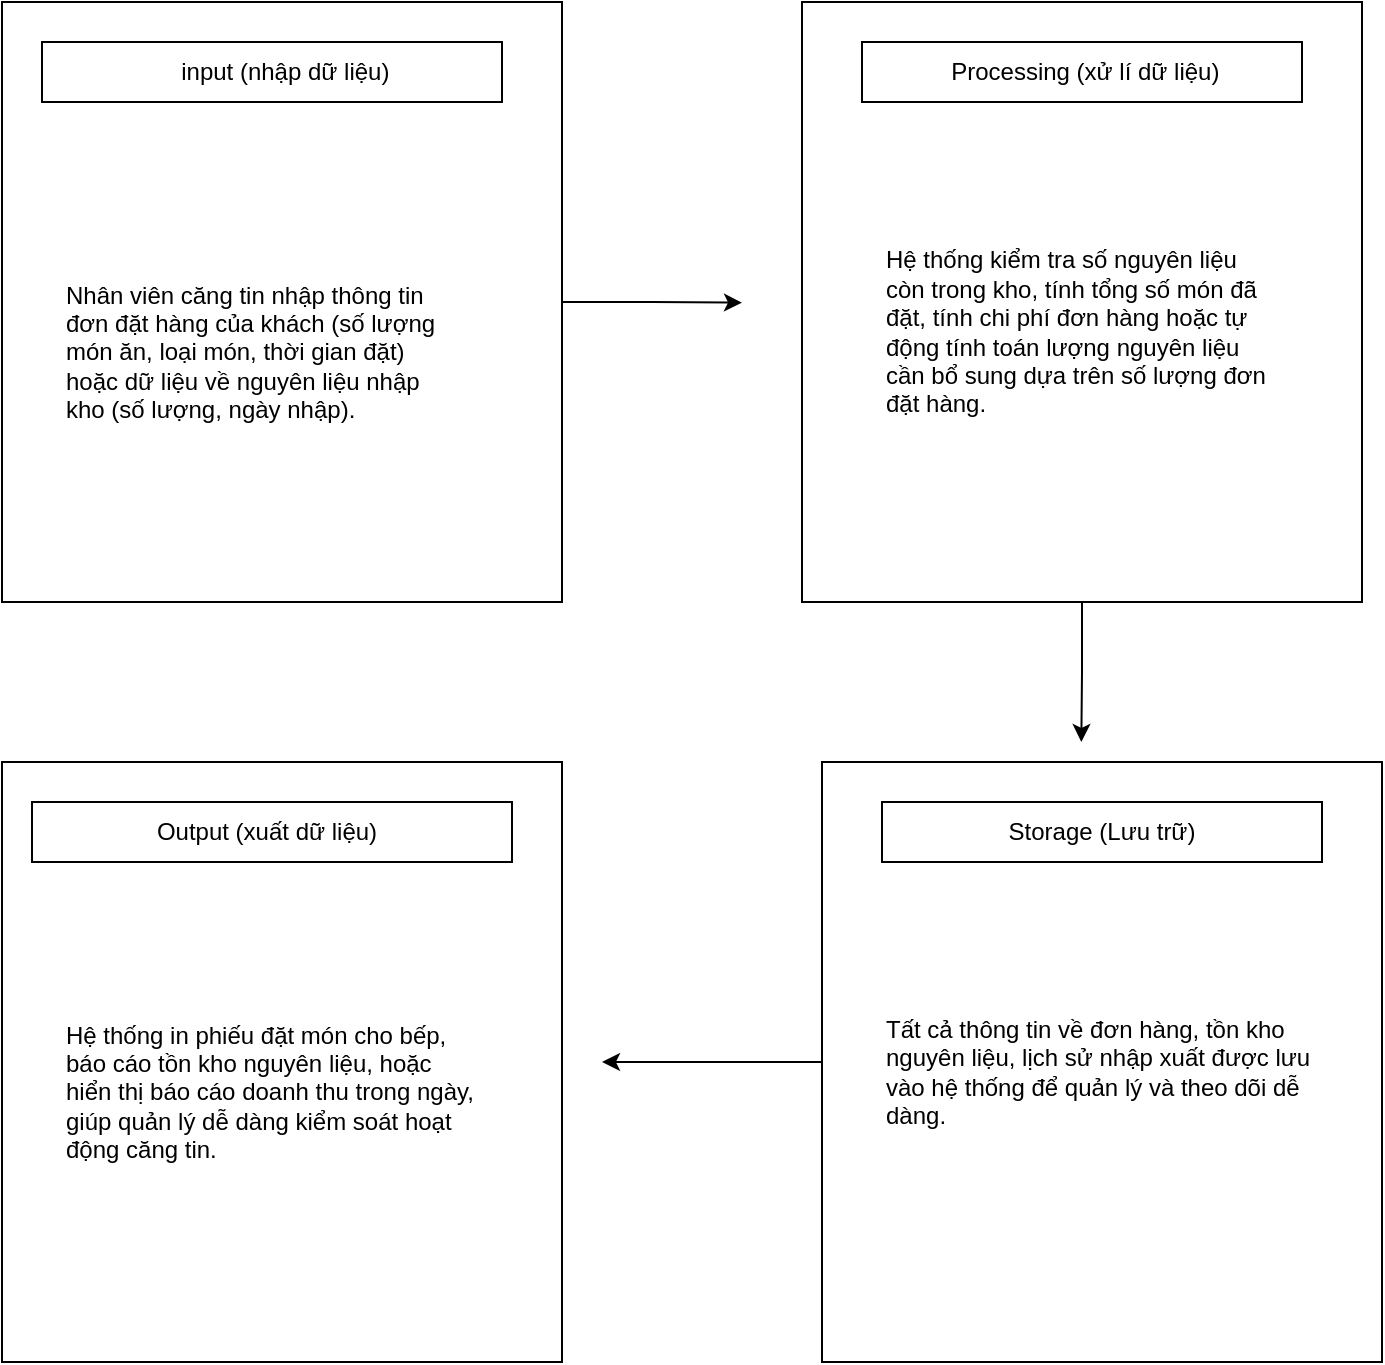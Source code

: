 <mxfile version="28.2.3">
  <diagram name="Trang-1" id="cbTT_oCZveinLUtYp-on">
    <mxGraphModel dx="1389" dy="831" grid="1" gridSize="10" guides="1" tooltips="1" connect="1" arrows="1" fold="1" page="1" pageScale="1" pageWidth="827" pageHeight="1169" math="0" shadow="0">
      <root>
        <mxCell id="0" />
        <mxCell id="1" parent="0" />
        <mxCell id="QWl_LzwsoqFeQQw_bhoO-11" style="edgeStyle=orthogonalEdgeStyle;rounded=0;orthogonalLoop=1;jettySize=auto;html=1;exitX=1;exitY=0.5;exitDx=0;exitDy=0;" edge="1" parent="1" source="QWl_LzwsoqFeQQw_bhoO-1">
          <mxGeometry relative="1" as="geometry">
            <mxPoint x="400" y="170.333" as="targetPoint" />
          </mxGeometry>
        </mxCell>
        <mxCell id="QWl_LzwsoqFeQQw_bhoO-1" value="" style="rounded=0;whiteSpace=wrap;html=1;" vertex="1" parent="1">
          <mxGeometry x="30" y="20" width="280" height="300" as="geometry" />
        </mxCell>
        <mxCell id="QWl_LzwsoqFeQQw_bhoO-3" value="" style="rounded=0;whiteSpace=wrap;html=1;" vertex="1" parent="1">
          <mxGeometry x="50" y="40" width="230" height="30" as="geometry" />
        </mxCell>
        <mxCell id="QWl_LzwsoqFeQQw_bhoO-4" value="input (nhập dữ liệu)&amp;nbsp;&amp;nbsp;" style="text;html=1;align=center;verticalAlign=middle;whiteSpace=wrap;rounded=0;" vertex="1" parent="1">
          <mxGeometry x="80" y="40" width="190" height="30" as="geometry" />
        </mxCell>
        <mxCell id="QWl_LzwsoqFeQQw_bhoO-5" value="&lt;p data-start=&quot;122&quot; data-end=&quot;283&quot;&gt;Nhân viên căng tin nhập thông tin đơn đặt hàng của khách (số lượng món ăn, loại món, thời gian đặt) hoặc dữ liệu về nguyên liệu nhập kho (số lượng, ngày nhập).&lt;/p&gt;" style="text;html=1;align=left;verticalAlign=middle;whiteSpace=wrap;rounded=0;" vertex="1" parent="1">
          <mxGeometry x="60" y="90" width="200" height="210" as="geometry" />
        </mxCell>
        <mxCell id="QWl_LzwsoqFeQQw_bhoO-24" style="edgeStyle=orthogonalEdgeStyle;rounded=0;orthogonalLoop=1;jettySize=auto;html=1;exitX=0.5;exitY=1;exitDx=0;exitDy=0;" edge="1" parent="1" source="QWl_LzwsoqFeQQw_bhoO-6">
          <mxGeometry relative="1" as="geometry">
            <mxPoint x="569.667" y="390" as="targetPoint" />
          </mxGeometry>
        </mxCell>
        <mxCell id="QWl_LzwsoqFeQQw_bhoO-6" value="" style="rounded=0;whiteSpace=wrap;html=1;" vertex="1" parent="1">
          <mxGeometry x="430" y="20" width="280" height="300" as="geometry" />
        </mxCell>
        <mxCell id="QWl_LzwsoqFeQQw_bhoO-8" value="" style="rounded=0;whiteSpace=wrap;html=1;" vertex="1" parent="1">
          <mxGeometry x="460" y="40" width="220" height="30" as="geometry" />
        </mxCell>
        <mxCell id="QWl_LzwsoqFeQQw_bhoO-9" value="&amp;nbsp;Processing (xử lí dữ liệu)" style="text;html=1;align=center;verticalAlign=middle;whiteSpace=wrap;rounded=0;" vertex="1" parent="1">
          <mxGeometry x="460" y="40" width="220" height="30" as="geometry" />
        </mxCell>
        <mxCell id="QWl_LzwsoqFeQQw_bhoO-10" value="&lt;p data-end=&quot;512&quot; data-start=&quot;331&quot;&gt;Hệ thống kiểm tra số nguyên liệu còn trong kho, tính tổng số món đã đặt, tính chi phí đơn hàng hoặc tự động tính toán lượng nguyên liệu cần bổ sung dựa trên số lượng đơn đặt hàng.&lt;/p&gt;" style="text;html=1;align=left;verticalAlign=middle;whiteSpace=wrap;rounded=0;" vertex="1" parent="1">
          <mxGeometry x="470" y="110" width="200" height="150" as="geometry" />
        </mxCell>
        <mxCell id="QWl_LzwsoqFeQQw_bhoO-25" style="edgeStyle=orthogonalEdgeStyle;rounded=0;orthogonalLoop=1;jettySize=auto;html=1;exitX=0;exitY=0.5;exitDx=0;exitDy=0;" edge="1" parent="1" source="QWl_LzwsoqFeQQw_bhoO-12">
          <mxGeometry relative="1" as="geometry">
            <mxPoint x="330" y="550" as="targetPoint" />
          </mxGeometry>
        </mxCell>
        <mxCell id="QWl_LzwsoqFeQQw_bhoO-12" value="" style="rounded=0;whiteSpace=wrap;html=1;" vertex="1" parent="1">
          <mxGeometry x="440" y="400" width="280" height="300" as="geometry" />
        </mxCell>
        <mxCell id="QWl_LzwsoqFeQQw_bhoO-15" value="" style="rounded=0;whiteSpace=wrap;html=1;" vertex="1" parent="1">
          <mxGeometry x="470" y="420" width="220" height="30" as="geometry" />
        </mxCell>
        <mxCell id="QWl_LzwsoqFeQQw_bhoO-17" value="Storage (Lưu trữ)" style="text;html=1;align=center;verticalAlign=middle;whiteSpace=wrap;rounded=0;" vertex="1" parent="1">
          <mxGeometry x="470" y="420" width="220" height="30" as="geometry" />
        </mxCell>
        <mxCell id="QWl_LzwsoqFeQQw_bhoO-18" value="Tất cả thông tin về đơn hàng, tồn kho nguyên liệu, lịch sử nhập xuất được lưu vào hệ thống để quản lý và theo dõi dễ dàng." style="text;html=1;align=left;verticalAlign=middle;whiteSpace=wrap;rounded=0;" vertex="1" parent="1">
          <mxGeometry x="470" y="490" width="220" height="130" as="geometry" />
        </mxCell>
        <mxCell id="QWl_LzwsoqFeQQw_bhoO-19" value="" style="rounded=0;whiteSpace=wrap;html=1;" vertex="1" parent="1">
          <mxGeometry x="30" y="400" width="280" height="300" as="geometry" />
        </mxCell>
        <mxCell id="QWl_LzwsoqFeQQw_bhoO-20" value="" style="rounded=0;whiteSpace=wrap;html=1;" vertex="1" parent="1">
          <mxGeometry x="45" y="420" width="240" height="30" as="geometry" />
        </mxCell>
        <mxCell id="QWl_LzwsoqFeQQw_bhoO-21" value="Output (xuất dữ liệu)" style="text;html=1;align=center;verticalAlign=middle;whiteSpace=wrap;rounded=0;" vertex="1" parent="1">
          <mxGeometry x="45" y="420" width="235" height="30" as="geometry" />
        </mxCell>
        <mxCell id="QWl_LzwsoqFeQQw_bhoO-22" value="Hệ thống in phiếu đặt món cho bếp, báo cáo tồn kho nguyên liệu, hoặc hiển thị báo cáo doanh thu trong ngày, giúp quản lý dễ dàng kiểm soát hoạt động căng tin." style="text;html=1;align=left;verticalAlign=middle;whiteSpace=wrap;rounded=0;" vertex="1" parent="1">
          <mxGeometry x="60" y="480" width="210" height="170" as="geometry" />
        </mxCell>
      </root>
    </mxGraphModel>
  </diagram>
</mxfile>
